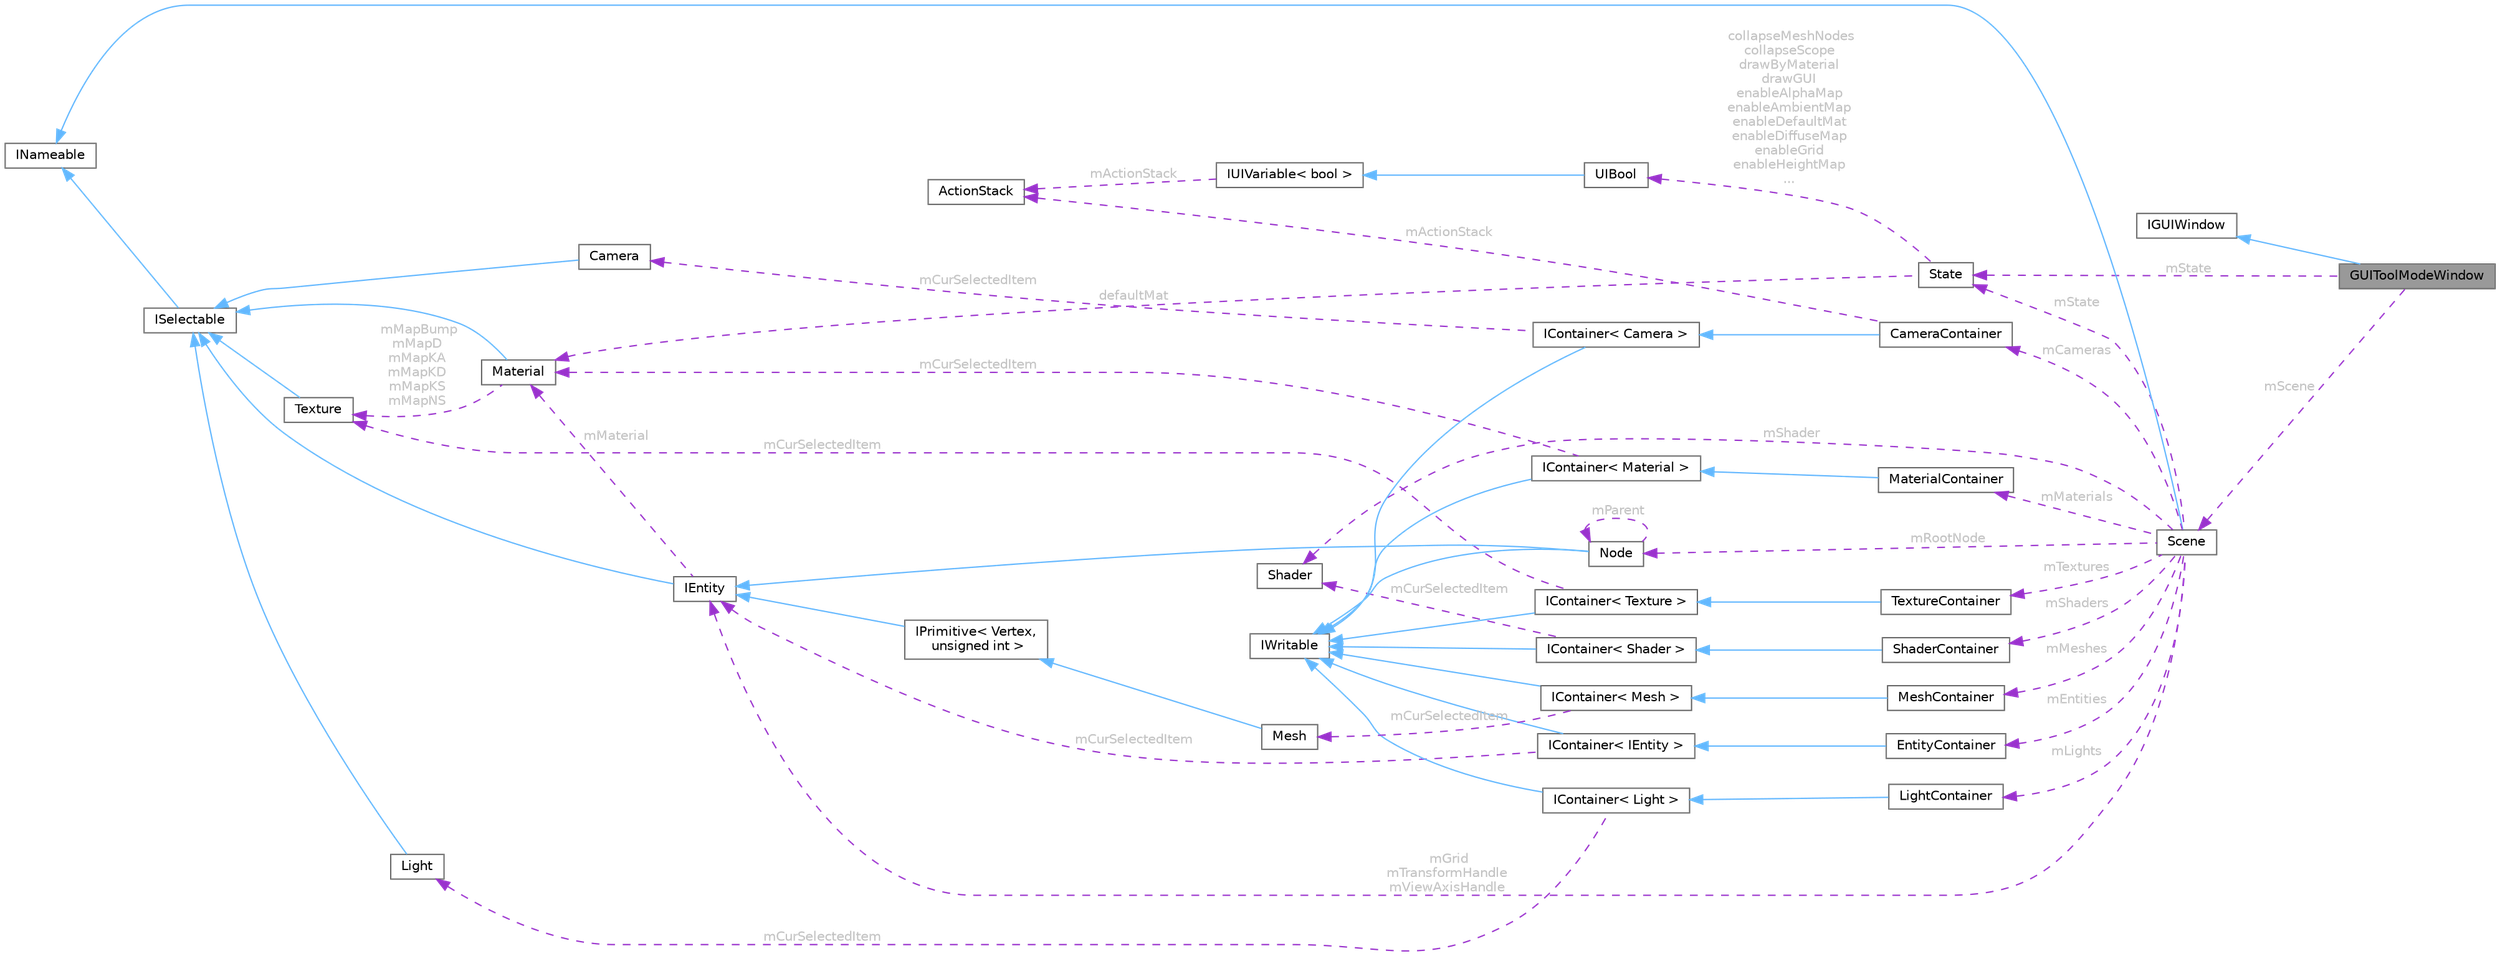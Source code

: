 digraph "GUIToolModeWindow"
{
 // LATEX_PDF_SIZE
  bgcolor="transparent";
  edge [fontname=Helvetica,fontsize=10,labelfontname=Helvetica,labelfontsize=10];
  node [fontname=Helvetica,fontsize=10,shape=box,height=0.2,width=0.4];
  rankdir="LR";
  Node1 [id="Node000001",label="GUIToolModeWindow",height=0.2,width=0.4,color="gray40", fillcolor="grey60", style="filled", fontcolor="black",tooltip=" "];
  Node2 -> Node1 [id="edge1_Node000001_Node000002",dir="back",color="steelblue1",style="solid",tooltip=" "];
  Node2 [id="Node000002",label="IGUIWindow",height=0.2,width=0.4,color="gray40", fillcolor="white", style="filled",URL="$class_i_g_u_i_window.html",tooltip=" "];
  Node3 -> Node1 [id="edge2_Node000001_Node000003",dir="back",color="darkorchid3",style="dashed",tooltip=" ",label=" mState",fontcolor="grey" ];
  Node3 [id="Node000003",label="State",height=0.2,width=0.4,color="gray40", fillcolor="white", style="filled",URL="$class_state.html",tooltip=" "];
  Node4 -> Node3 [id="edge3_Node000003_Node000004",dir="back",color="darkorchid3",style="dashed",tooltip=" ",label=" collapseMeshNodes\ncollapseScope\ndrawByMaterial\ndrawGUI\nenableAlphaMap\nenableAmbientMap\nenableDefaultMat\nenableDiffuseMap\nenableGrid\nenableHeightMap\n...",fontcolor="grey" ];
  Node4 [id="Node000004",label="UIBool",height=0.2,width=0.4,color="gray40", fillcolor="white", style="filled",URL="$class_u_i_bool.html",tooltip="A boolean that can be directly displayed and edited in the UI."];
  Node5 -> Node4 [id="edge4_Node000004_Node000005",dir="back",color="steelblue1",style="solid",tooltip=" "];
  Node5 [id="Node000005",label="IUIVariable\< bool \>",height=0.2,width=0.4,color="gray40", fillcolor="white", style="filled",URL="$class_i_u_i_variable.html",tooltip=" "];
  Node6 -> Node5 [id="edge5_Node000005_Node000006",dir="back",color="darkorchid3",style="dashed",tooltip=" ",label=" mActionStack",fontcolor="grey" ];
  Node6 [id="Node000006",label="ActionStack",height=0.2,width=0.4,color="gray40", fillcolor="white", style="filled",URL="$class_action_stack.html",tooltip="Class that keeps track of all commands that have been run. Allows functionality for undo/redo."];
  Node7 -> Node3 [id="edge6_Node000003_Node000007",dir="back",color="darkorchid3",style="dashed",tooltip=" ",label=" defaultMat",fontcolor="grey" ];
  Node7 [id="Node000007",label="Material",height=0.2,width=0.4,color="gray40", fillcolor="white", style="filled",URL="$class_material.html",tooltip="Class that stores all texture and render information for a material."];
  Node8 -> Node7 [id="edge7_Node000007_Node000008",dir="back",color="steelblue1",style="solid",tooltip=" "];
  Node8 [id="Node000008",label="ISelectable",height=0.2,width=0.4,color="gray40", fillcolor="white", style="filled",URL="$class_i_selectable.html",tooltip="Interface for all items that can be selected to be viewed in the inspector."];
  Node9 -> Node8 [id="edge8_Node000008_Node000009",dir="back",color="steelblue1",style="solid",tooltip=" "];
  Node9 [id="Node000009",label="INameable",height=0.2,width=0.4,color="gray40", fillcolor="white", style="filled",URL="$class_i_nameable.html",tooltip="An object that keeps track of its name and scope."];
  Node10 -> Node7 [id="edge9_Node000007_Node000010",dir="back",color="darkorchid3",style="dashed",tooltip=" ",label=" mMapBump\nmMapD\nmMapKA\nmMapKD\nmMapKS\nmMapNS",fontcolor="grey" ];
  Node10 [id="Node000010",label="Texture",height=0.2,width=0.4,color="gray40", fillcolor="white", style="filled",URL="$struct_texture.html",tooltip="A structure that stores a texture file that has been read into the OpenGL context."];
  Node8 -> Node10 [id="edge10_Node000010_Node000008",dir="back",color="steelblue1",style="solid",tooltip=" "];
  Node11 -> Node1 [id="edge11_Node000001_Node000011",dir="back",color="darkorchid3",style="dashed",tooltip=" ",label=" mScene",fontcolor="grey" ];
  Node11 [id="Node000011",label="Scene",height=0.2,width=0.4,color="gray40", fillcolor="white", style="filled",URL="$class_scene.html",tooltip=" "];
  Node9 -> Node11 [id="edge12_Node000011_Node000009",dir="back",color="steelblue1",style="solid",tooltip=" "];
  Node12 -> Node11 [id="edge13_Node000011_Node000012",dir="back",color="darkorchid3",style="dashed",tooltip=" ",label=" mGrid\nmTransformHandle\nmViewAxisHandle",fontcolor="grey" ];
  Node12 [id="Node000012",label="IEntity",height=0.2,width=0.4,color="gray40", fillcolor="white", style="filled",URL="$class_i_entity.html",tooltip=" "];
  Node8 -> Node12 [id="edge14_Node000012_Node000008",dir="back",color="steelblue1",style="solid",tooltip=" "];
  Node7 -> Node12 [id="edge15_Node000012_Node000007",dir="back",color="darkorchid3",style="dashed",tooltip=" ",label=" mMaterial",fontcolor="grey" ];
  Node13 -> Node11 [id="edge16_Node000011_Node000013",dir="back",color="darkorchid3",style="dashed",tooltip=" ",label=" mShader",fontcolor="grey" ];
  Node13 [id="Node000013",label="Shader",height=0.2,width=0.4,color="gray40", fillcolor="white", style="filled",URL="$class_shader.html",tooltip=" "];
  Node14 -> Node11 [id="edge17_Node000011_Node000014",dir="back",color="darkorchid3",style="dashed",tooltip=" ",label=" mRootNode",fontcolor="grey" ];
  Node14 [id="Node000014",label="Node",height=0.2,width=0.4,color="gray40", fillcolor="white", style="filled",URL="$class_node.html",tooltip="Node used to group together other nodes and meshes in a scene."];
  Node12 -> Node14 [id="edge18_Node000014_Node000012",dir="back",color="steelblue1",style="solid",tooltip=" "];
  Node15 -> Node14 [id="edge19_Node000014_Node000015",dir="back",color="steelblue1",style="solid",tooltip=" "];
  Node15 [id="Node000015",label="IWritable",height=0.2,width=0.4,color="gray40", fillcolor="white", style="filled",URL="$class_i_writable.html",tooltip=" "];
  Node14 -> Node14 [id="edge20_Node000014_Node000014",dir="back",color="darkorchid3",style="dashed",tooltip=" ",label=" mParent",fontcolor="grey" ];
  Node3 -> Node11 [id="edge21_Node000011_Node000003",dir="back",color="darkorchid3",style="dashed",tooltip=" ",label=" mState",fontcolor="grey" ];
  Node16 -> Node11 [id="edge22_Node000011_Node000016",dir="back",color="darkorchid3",style="dashed",tooltip=" ",label=" mTextures",fontcolor="grey" ];
  Node16 [id="Node000016",label="TextureContainer",height=0.2,width=0.4,color="gray40", fillcolor="white", style="filled",URL="$class_texture_container.html",tooltip=" "];
  Node17 -> Node16 [id="edge23_Node000016_Node000017",dir="back",color="steelblue1",style="solid",tooltip=" "];
  Node17 [id="Node000017",label="IContainer\< Texture \>",height=0.2,width=0.4,color="gray40", fillcolor="white", style="filled",URL="$class_i_container.html",tooltip=" "];
  Node15 -> Node17 [id="edge24_Node000017_Node000015",dir="back",color="steelblue1",style="solid",tooltip=" "];
  Node10 -> Node17 [id="edge25_Node000017_Node000010",dir="back",color="darkorchid3",style="dashed",tooltip=" ",label=" mCurSelectedItem",fontcolor="grey" ];
  Node18 -> Node11 [id="edge26_Node000011_Node000018",dir="back",color="darkorchid3",style="dashed",tooltip=" ",label=" mMaterials",fontcolor="grey" ];
  Node18 [id="Node000018",label="MaterialContainer",height=0.2,width=0.4,color="gray40", fillcolor="white", style="filled",URL="$class_material_container.html",tooltip=" "];
  Node19 -> Node18 [id="edge27_Node000018_Node000019",dir="back",color="steelblue1",style="solid",tooltip=" "];
  Node19 [id="Node000019",label="IContainer\< Material \>",height=0.2,width=0.4,color="gray40", fillcolor="white", style="filled",URL="$class_i_container.html",tooltip=" "];
  Node15 -> Node19 [id="edge28_Node000019_Node000015",dir="back",color="steelblue1",style="solid",tooltip=" "];
  Node7 -> Node19 [id="edge29_Node000019_Node000007",dir="back",color="darkorchid3",style="dashed",tooltip=" ",label=" mCurSelectedItem",fontcolor="grey" ];
  Node20 -> Node11 [id="edge30_Node000011_Node000020",dir="back",color="darkorchid3",style="dashed",tooltip=" ",label=" mLights",fontcolor="grey" ];
  Node20 [id="Node000020",label="LightContainer",height=0.2,width=0.4,color="gray40", fillcolor="white", style="filled",URL="$class_light_container.html",tooltip=" "];
  Node21 -> Node20 [id="edge31_Node000020_Node000021",dir="back",color="steelblue1",style="solid",tooltip=" "];
  Node21 [id="Node000021",label="IContainer\< Light \>",height=0.2,width=0.4,color="gray40", fillcolor="white", style="filled",URL="$class_i_container.html",tooltip=" "];
  Node15 -> Node21 [id="edge32_Node000021_Node000015",dir="back",color="steelblue1",style="solid",tooltip=" "];
  Node22 -> Node21 [id="edge33_Node000021_Node000022",dir="back",color="darkorchid3",style="dashed",tooltip=" ",label=" mCurSelectedItem",fontcolor="grey" ];
  Node22 [id="Node000022",label="Light",height=0.2,width=0.4,color="gray40", fillcolor="white", style="filled",URL="$class_light.html",tooltip=" "];
  Node8 -> Node22 [id="edge34_Node000022_Node000008",dir="back",color="steelblue1",style="solid",tooltip=" "];
  Node23 -> Node11 [id="edge35_Node000011_Node000023",dir="back",color="darkorchid3",style="dashed",tooltip=" ",label=" mCameras",fontcolor="grey" ];
  Node23 [id="Node000023",label="CameraContainer",height=0.2,width=0.4,color="gray40", fillcolor="white", style="filled",URL="$class_camera_container.html",tooltip=" "];
  Node24 -> Node23 [id="edge36_Node000023_Node000024",dir="back",color="steelblue1",style="solid",tooltip=" "];
  Node24 [id="Node000024",label="IContainer\< Camera \>",height=0.2,width=0.4,color="gray40", fillcolor="white", style="filled",URL="$class_i_container.html",tooltip=" "];
  Node15 -> Node24 [id="edge37_Node000024_Node000015",dir="back",color="steelblue1",style="solid",tooltip=" "];
  Node25 -> Node24 [id="edge38_Node000024_Node000025",dir="back",color="darkorchid3",style="dashed",tooltip=" ",label=" mCurSelectedItem",fontcolor="grey" ];
  Node25 [id="Node000025",label="Camera",height=0.2,width=0.4,color="gray40", fillcolor="white", style="filled",URL="$class_camera.html",tooltip=" "];
  Node8 -> Node25 [id="edge39_Node000025_Node000008",dir="back",color="steelblue1",style="solid",tooltip=" "];
  Node6 -> Node23 [id="edge40_Node000023_Node000006",dir="back",color="darkorchid3",style="dashed",tooltip=" ",label=" mActionStack",fontcolor="grey" ];
  Node26 -> Node11 [id="edge41_Node000011_Node000026",dir="back",color="darkorchid3",style="dashed",tooltip=" ",label=" mShaders",fontcolor="grey" ];
  Node26 [id="Node000026",label="ShaderContainer",height=0.2,width=0.4,color="gray40", fillcolor="white", style="filled",URL="$class_shader_container.html",tooltip=" "];
  Node27 -> Node26 [id="edge42_Node000026_Node000027",dir="back",color="steelblue1",style="solid",tooltip=" "];
  Node27 [id="Node000027",label="IContainer\< Shader \>",height=0.2,width=0.4,color="gray40", fillcolor="white", style="filled",URL="$class_i_container.html",tooltip=" "];
  Node15 -> Node27 [id="edge43_Node000027_Node000015",dir="back",color="steelblue1",style="solid",tooltip=" "];
  Node13 -> Node27 [id="edge44_Node000027_Node000013",dir="back",color="darkorchid3",style="dashed",tooltip=" ",label=" mCurSelectedItem",fontcolor="grey" ];
  Node28 -> Node11 [id="edge45_Node000011_Node000028",dir="back",color="darkorchid3",style="dashed",tooltip=" ",label=" mMeshes",fontcolor="grey" ];
  Node28 [id="Node000028",label="MeshContainer",height=0.2,width=0.4,color="gray40", fillcolor="white", style="filled",URL="$class_mesh_container.html",tooltip=" "];
  Node29 -> Node28 [id="edge46_Node000028_Node000029",dir="back",color="steelblue1",style="solid",tooltip=" "];
  Node29 [id="Node000029",label="IContainer\< Mesh \>",height=0.2,width=0.4,color="gray40", fillcolor="white", style="filled",URL="$class_i_container.html",tooltip=" "];
  Node15 -> Node29 [id="edge47_Node000029_Node000015",dir="back",color="steelblue1",style="solid",tooltip=" "];
  Node30 -> Node29 [id="edge48_Node000029_Node000030",dir="back",color="darkorchid3",style="dashed",tooltip=" ",label=" mCurSelectedItem",fontcolor="grey" ];
  Node30 [id="Node000030",label="Mesh",height=0.2,width=0.4,color="gray40", fillcolor="white", style="filled",URL="$class_mesh.html",tooltip=" "];
  Node31 -> Node30 [id="edge49_Node000030_Node000031",dir="back",color="steelblue1",style="solid",tooltip=" "];
  Node31 [id="Node000031",label="IPrimitive\< Vertex,\l unsigned int \>",height=0.2,width=0.4,color="gray40", fillcolor="white", style="filled",URL="$class_i_primitive.html",tooltip=" "];
  Node12 -> Node31 [id="edge50_Node000031_Node000012",dir="back",color="steelblue1",style="solid",tooltip=" "];
  Node32 -> Node11 [id="edge51_Node000011_Node000032",dir="back",color="darkorchid3",style="dashed",tooltip=" ",label=" mEntities",fontcolor="grey" ];
  Node32 [id="Node000032",label="EntityContainer",height=0.2,width=0.4,color="gray40", fillcolor="white", style="filled",URL="$class_entity_container.html",tooltip=" "];
  Node33 -> Node32 [id="edge52_Node000032_Node000033",dir="back",color="steelblue1",style="solid",tooltip=" "];
  Node33 [id="Node000033",label="IContainer\< IEntity \>",height=0.2,width=0.4,color="gray40", fillcolor="white", style="filled",URL="$class_i_container.html",tooltip=" "];
  Node15 -> Node33 [id="edge53_Node000033_Node000015",dir="back",color="steelblue1",style="solid",tooltip=" "];
  Node12 -> Node33 [id="edge54_Node000033_Node000012",dir="back",color="darkorchid3",style="dashed",tooltip=" ",label=" mCurSelectedItem",fontcolor="grey" ];
}
